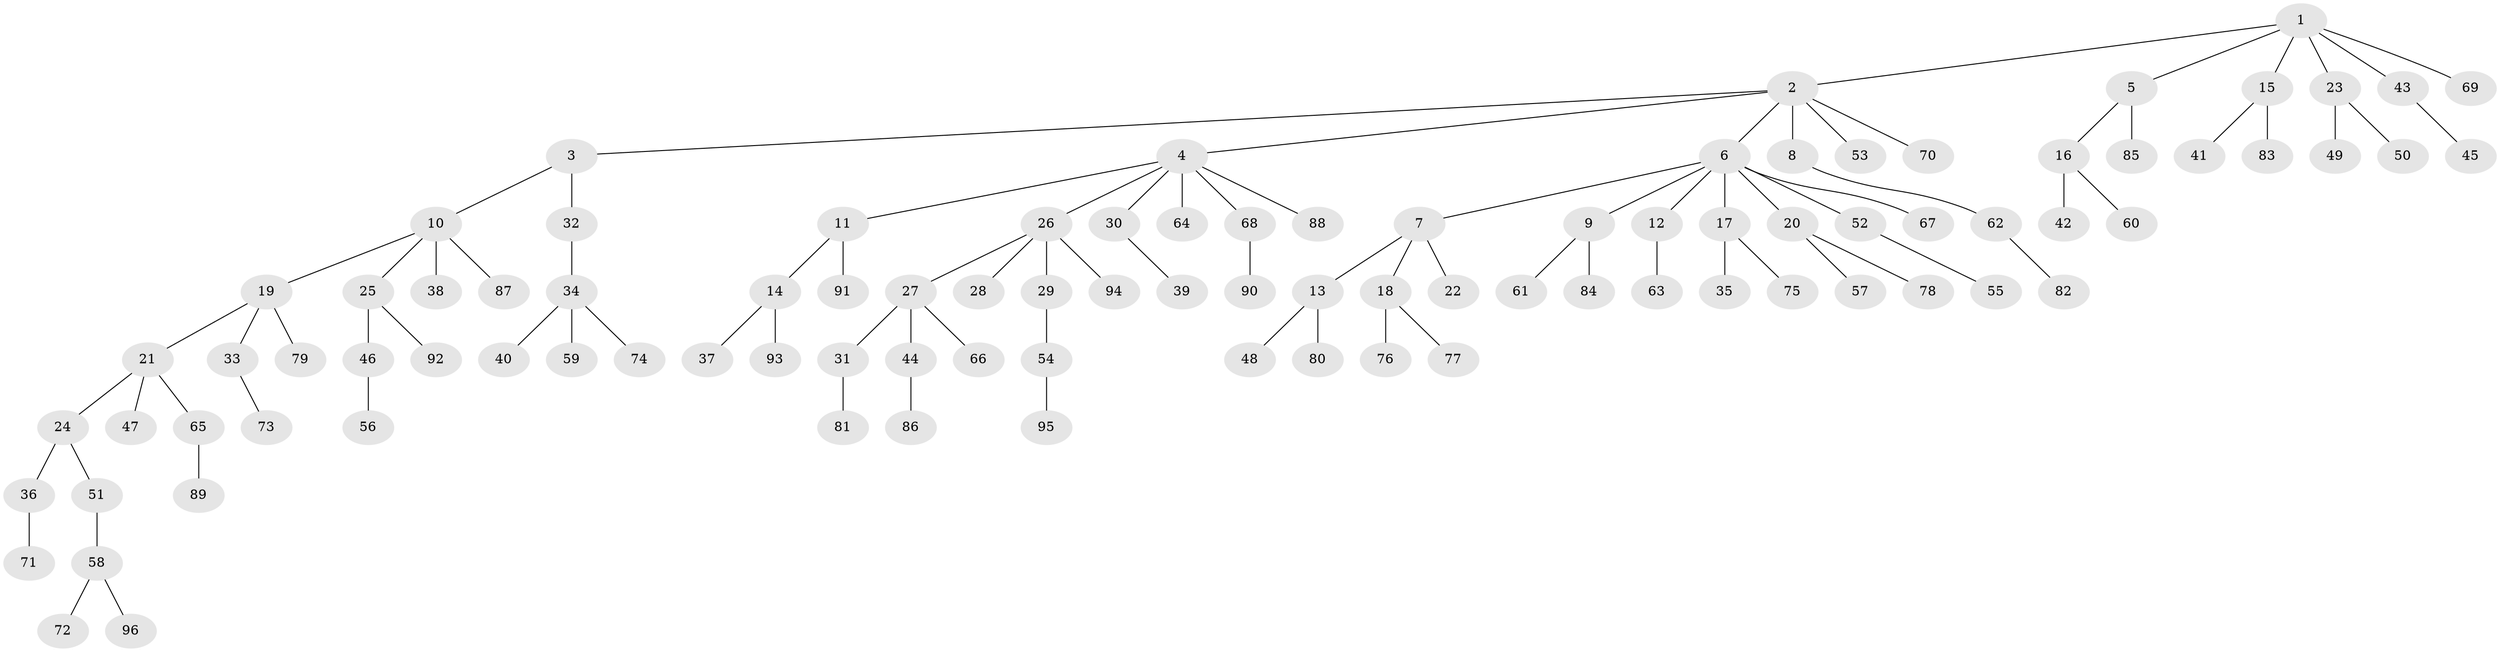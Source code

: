 // coarse degree distribution, {5: 0.017241379310344827, 6: 0.034482758620689655, 3: 0.1206896551724138, 2: 0.27586206896551724, 7: 0.017241379310344827, 4: 0.034482758620689655, 1: 0.5}
// Generated by graph-tools (version 1.1) at 2025/51/03/04/25 22:51:34]
// undirected, 96 vertices, 95 edges
graph export_dot {
  node [color=gray90,style=filled];
  1;
  2;
  3;
  4;
  5;
  6;
  7;
  8;
  9;
  10;
  11;
  12;
  13;
  14;
  15;
  16;
  17;
  18;
  19;
  20;
  21;
  22;
  23;
  24;
  25;
  26;
  27;
  28;
  29;
  30;
  31;
  32;
  33;
  34;
  35;
  36;
  37;
  38;
  39;
  40;
  41;
  42;
  43;
  44;
  45;
  46;
  47;
  48;
  49;
  50;
  51;
  52;
  53;
  54;
  55;
  56;
  57;
  58;
  59;
  60;
  61;
  62;
  63;
  64;
  65;
  66;
  67;
  68;
  69;
  70;
  71;
  72;
  73;
  74;
  75;
  76;
  77;
  78;
  79;
  80;
  81;
  82;
  83;
  84;
  85;
  86;
  87;
  88;
  89;
  90;
  91;
  92;
  93;
  94;
  95;
  96;
  1 -- 2;
  1 -- 5;
  1 -- 15;
  1 -- 23;
  1 -- 43;
  1 -- 69;
  2 -- 3;
  2 -- 4;
  2 -- 6;
  2 -- 8;
  2 -- 53;
  2 -- 70;
  3 -- 10;
  3 -- 32;
  4 -- 11;
  4 -- 26;
  4 -- 30;
  4 -- 64;
  4 -- 68;
  4 -- 88;
  5 -- 16;
  5 -- 85;
  6 -- 7;
  6 -- 9;
  6 -- 12;
  6 -- 17;
  6 -- 20;
  6 -- 52;
  6 -- 67;
  7 -- 13;
  7 -- 18;
  7 -- 22;
  8 -- 62;
  9 -- 61;
  9 -- 84;
  10 -- 19;
  10 -- 25;
  10 -- 38;
  10 -- 87;
  11 -- 14;
  11 -- 91;
  12 -- 63;
  13 -- 48;
  13 -- 80;
  14 -- 37;
  14 -- 93;
  15 -- 41;
  15 -- 83;
  16 -- 42;
  16 -- 60;
  17 -- 35;
  17 -- 75;
  18 -- 76;
  18 -- 77;
  19 -- 21;
  19 -- 33;
  19 -- 79;
  20 -- 57;
  20 -- 78;
  21 -- 24;
  21 -- 47;
  21 -- 65;
  23 -- 49;
  23 -- 50;
  24 -- 36;
  24 -- 51;
  25 -- 46;
  25 -- 92;
  26 -- 27;
  26 -- 28;
  26 -- 29;
  26 -- 94;
  27 -- 31;
  27 -- 44;
  27 -- 66;
  29 -- 54;
  30 -- 39;
  31 -- 81;
  32 -- 34;
  33 -- 73;
  34 -- 40;
  34 -- 59;
  34 -- 74;
  36 -- 71;
  43 -- 45;
  44 -- 86;
  46 -- 56;
  51 -- 58;
  52 -- 55;
  54 -- 95;
  58 -- 72;
  58 -- 96;
  62 -- 82;
  65 -- 89;
  68 -- 90;
}
